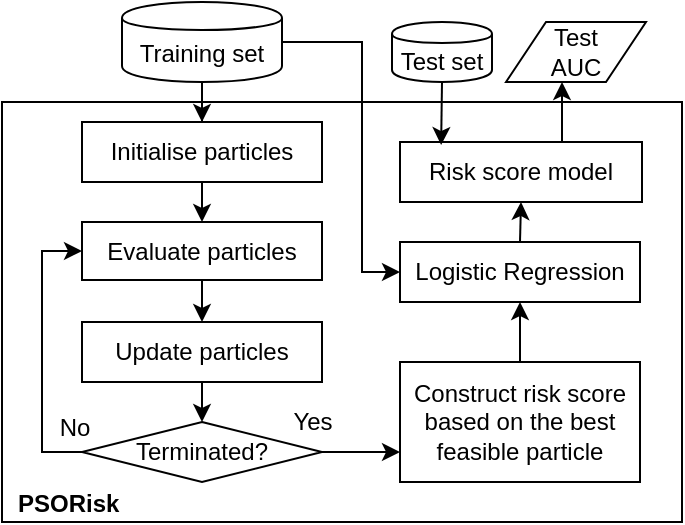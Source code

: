 <mxfile version="13.10.1" type="github"><diagram id="C5RBs43oDa-KdzZeNtuy" name="Page-1"><mxGraphModel dx="616" dy="388" grid="1" gridSize="10" guides="1" tooltips="1" connect="1" arrows="1" fold="1" page="1" pageScale="1" pageWidth="827" pageHeight="1169" math="0" shadow="0"><root><mxCell id="WIyWlLk6GJQsqaUBKTNV-0"/><mxCell id="WIyWlLk6GJQsqaUBKTNV-1" parent="WIyWlLk6GJQsqaUBKTNV-0"/><mxCell id="wrOnfUitt0Zx-drRITcX-30" value="" style="edgeStyle=orthogonalEdgeStyle;rounded=0;orthogonalLoop=1;jettySize=auto;html=1;" edge="1" parent="WIyWlLk6GJQsqaUBKTNV-1" source="1XRyv_CTQ5JVMv3gwWJy-14" target="wrOnfUitt0Zx-drRITcX-22"><mxGeometry relative="1" as="geometry"><Array as="points"><mxPoint x="440" y="80"/><mxPoint x="440" y="80"/></Array></mxGeometry></mxCell><mxCell id="1XRyv_CTQ5JVMv3gwWJy-14" value="Risk score model" style="rounded=0;whiteSpace=wrap;html=1;" parent="WIyWlLk6GJQsqaUBKTNV-1" vertex="1"><mxGeometry x="359" y="90" width="121" height="30" as="geometry"/></mxCell><mxCell id="1XRyv_CTQ5JVMv3gwWJy-9" value="" style="edgeStyle=orthogonalEdgeStyle;rounded=0;orthogonalLoop=1;jettySize=auto;html=1;" parent="WIyWlLk6GJQsqaUBKTNV-1" source="iojIzIpOo88wYW9mNM4O-0" target="wrOnfUitt0Zx-drRITcX-7" edge="1"><mxGeometry relative="1" as="geometry"><mxPoint x="100" y="124" as="targetPoint"/></mxGeometry></mxCell><mxCell id="wrOnfUitt0Zx-drRITcX-26" style="edgeStyle=orthogonalEdgeStyle;rounded=0;orthogonalLoop=1;jettySize=auto;html=1;entryX=0;entryY=0.5;entryDx=0;entryDy=0;" edge="1" parent="WIyWlLk6GJQsqaUBKTNV-1" source="iojIzIpOo88wYW9mNM4O-0" target="wrOnfUitt0Zx-drRITcX-10"><mxGeometry relative="1" as="geometry"><Array as="points"><mxPoint x="340" y="40"/><mxPoint x="340" y="155"/></Array></mxGeometry></mxCell><mxCell id="iojIzIpOo88wYW9mNM4O-0" value="Training set" style="shape=cylinder;whiteSpace=wrap;html=1;boundedLbl=1;backgroundOutline=1;" parent="WIyWlLk6GJQsqaUBKTNV-1" vertex="1"><mxGeometry x="220" y="20" width="80" height="40" as="geometry"/></mxCell><mxCell id="wrOnfUitt0Zx-drRITcX-14" style="edgeStyle=orthogonalEdgeStyle;rounded=0;orthogonalLoop=1;jettySize=auto;html=1;exitX=0;exitY=0.5;exitDx=0;exitDy=0;entryX=0;entryY=0.5;entryDx=0;entryDy=0;" edge="1" parent="WIyWlLk6GJQsqaUBKTNV-1" source="iojIzIpOo88wYW9mNM4O-41" target="wrOnfUitt0Zx-drRITcX-8"><mxGeometry relative="1" as="geometry"><mxPoint x="170" y="140" as="targetPoint"/><Array as="points"><mxPoint x="180" y="245"/><mxPoint x="180" y="145"/></Array></mxGeometry></mxCell><mxCell id="iojIzIpOo88wYW9mNM4O-41" value="Terminated?" style="rhombus;whiteSpace=wrap;html=1;" parent="WIyWlLk6GJQsqaUBKTNV-1" vertex="1"><mxGeometry x="200" y="230" width="120" height="30" as="geometry"/></mxCell><mxCell id="t7T5ftz3e2zgj3kOmSmm-2" value="" style="endArrow=classic;html=1;exitX=0.5;exitY=1;exitDx=0;exitDy=0;" parent="WIyWlLk6GJQsqaUBKTNV-1" source="wrOnfUitt0Zx-drRITcX-9" target="iojIzIpOo88wYW9mNM4O-41" edge="1"><mxGeometry width="50" height="50" relative="1" as="geometry"><mxPoint x="235" y="265" as="sourcePoint"/><mxPoint x="340" y="190" as="targetPoint"/></mxGeometry></mxCell><mxCell id="wrOnfUitt0Zx-drRITcX-19" style="edgeStyle=orthogonalEdgeStyle;rounded=0;orthogonalLoop=1;jettySize=auto;html=1;exitX=0.5;exitY=0;exitDx=0;exitDy=0;entryX=0.5;entryY=1;entryDx=0;entryDy=0;" edge="1" parent="WIyWlLk6GJQsqaUBKTNV-1" source="t7T5ftz3e2zgj3kOmSmm-6" target="wrOnfUitt0Zx-drRITcX-10"><mxGeometry relative="1" as="geometry"/></mxCell><mxCell id="t7T5ftz3e2zgj3kOmSmm-6" value="Construct risk score based on the best feasible particle" style="rounded=0;whiteSpace=wrap;html=1;" parent="WIyWlLk6GJQsqaUBKTNV-1" vertex="1"><mxGeometry x="359" y="200" width="120" height="60" as="geometry"/></mxCell><mxCell id="t7T5ftz3e2zgj3kOmSmm-7" value="" style="edgeStyle=orthogonalEdgeStyle;rounded=0;orthogonalLoop=1;jettySize=auto;html=1;endArrow=classic;endFill=1;strokeColor=#000000;" parent="WIyWlLk6GJQsqaUBKTNV-1" source="iojIzIpOo88wYW9mNM4O-41" edge="1"><mxGeometry relative="1" as="geometry"><mxPoint x="359" y="245" as="targetPoint"/><mxPoint x="320" y="350" as="sourcePoint"/><Array as="points"><mxPoint x="359" y="245"/></Array></mxGeometry></mxCell><mxCell id="t7T5ftz3e2zgj3kOmSmm-8" value="Yes" style="text;html=1;align=center;verticalAlign=middle;resizable=0;points=[];labelBackgroundColor=#ffffff;fontSize=12;" parent="t7T5ftz3e2zgj3kOmSmm-7" vertex="1" connectable="0"><mxGeometry x="-0.341" y="-2" relative="1" as="geometry"><mxPoint x="-18" y="-17" as="offset"/></mxGeometry></mxCell><mxCell id="wrOnfUitt0Zx-drRITcX-28" style="edgeStyle=orthogonalEdgeStyle;rounded=0;orthogonalLoop=1;jettySize=auto;html=1;exitX=0.5;exitY=1;exitDx=0;exitDy=0;entryX=0.17;entryY=0.05;entryDx=0;entryDy=0;entryPerimeter=0;" edge="1" parent="WIyWlLk6GJQsqaUBKTNV-1" source="wrOnfUitt0Zx-drRITcX-4" target="1XRyv_CTQ5JVMv3gwWJy-14"><mxGeometry relative="1" as="geometry"/></mxCell><mxCell id="wrOnfUitt0Zx-drRITcX-4" value="Test set" style="shape=cylinder;whiteSpace=wrap;html=1;boundedLbl=1;backgroundOutline=1;" vertex="1" parent="WIyWlLk6GJQsqaUBKTNV-1"><mxGeometry x="355" y="30" width="50" height="30" as="geometry"/></mxCell><mxCell id="wrOnfUitt0Zx-drRITcX-18" style="edgeStyle=orthogonalEdgeStyle;rounded=0;orthogonalLoop=1;jettySize=auto;html=1;exitX=0.5;exitY=1;exitDx=0;exitDy=0;entryX=0.5;entryY=0;entryDx=0;entryDy=0;" edge="1" parent="WIyWlLk6GJQsqaUBKTNV-1" source="wrOnfUitt0Zx-drRITcX-7" target="wrOnfUitt0Zx-drRITcX-8"><mxGeometry relative="1" as="geometry"/></mxCell><mxCell id="wrOnfUitt0Zx-drRITcX-7" value="Initialise particles" style="rounded=0;whiteSpace=wrap;html=1;" vertex="1" parent="WIyWlLk6GJQsqaUBKTNV-1"><mxGeometry x="200" y="80" width="120" height="30" as="geometry"/></mxCell><mxCell id="wrOnfUitt0Zx-drRITcX-17" style="edgeStyle=orthogonalEdgeStyle;rounded=0;orthogonalLoop=1;jettySize=auto;html=1;exitX=0.5;exitY=1;exitDx=0;exitDy=0;entryX=0.5;entryY=0;entryDx=0;entryDy=0;" edge="1" parent="WIyWlLk6GJQsqaUBKTNV-1" source="wrOnfUitt0Zx-drRITcX-8" target="wrOnfUitt0Zx-drRITcX-9"><mxGeometry relative="1" as="geometry"/></mxCell><mxCell id="wrOnfUitt0Zx-drRITcX-8" value="Evaluate particles" style="rounded=0;whiteSpace=wrap;html=1;" vertex="1" parent="WIyWlLk6GJQsqaUBKTNV-1"><mxGeometry x="200" y="130" width="120" height="29" as="geometry"/></mxCell><mxCell id="wrOnfUitt0Zx-drRITcX-9" value="Update particles" style="rounded=0;whiteSpace=wrap;html=1;" vertex="1" parent="WIyWlLk6GJQsqaUBKTNV-1"><mxGeometry x="200" y="180" width="120" height="30" as="geometry"/></mxCell><mxCell id="wrOnfUitt0Zx-drRITcX-20" style="edgeStyle=orthogonalEdgeStyle;rounded=0;orthogonalLoop=1;jettySize=auto;html=1;exitX=0.5;exitY=0;exitDx=0;exitDy=0;entryX=0.5;entryY=1;entryDx=0;entryDy=0;" edge="1" parent="WIyWlLk6GJQsqaUBKTNV-1" source="wrOnfUitt0Zx-drRITcX-10" target="1XRyv_CTQ5JVMv3gwWJy-14"><mxGeometry relative="1" as="geometry"/></mxCell><mxCell id="wrOnfUitt0Zx-drRITcX-10" value="Logistic Regression" style="rounded=0;whiteSpace=wrap;html=1;" vertex="1" parent="WIyWlLk6GJQsqaUBKTNV-1"><mxGeometry x="359" y="140" width="120" height="30" as="geometry"/></mxCell><mxCell id="wrOnfUitt0Zx-drRITcX-16" value="No" style="text;html=1;align=center;verticalAlign=middle;resizable=0;points=[];labelBackgroundColor=#ffffff;fontSize=12;" vertex="1" connectable="0" parent="WIyWlLk6GJQsqaUBKTNV-1"><mxGeometry x="250" y="245" as="geometry"><mxPoint x="-54" y="-12" as="offset"/></mxGeometry></mxCell><mxCell id="wrOnfUitt0Zx-drRITcX-22" value="Test &lt;br&gt;AUC" style="shape=parallelogram;perimeter=parallelogramPerimeter;whiteSpace=wrap;html=1;fixedSize=1;" vertex="1" parent="WIyWlLk6GJQsqaUBKTNV-1"><mxGeometry x="412" y="30" width="70" height="30" as="geometry"/></mxCell><mxCell id="wrOnfUitt0Zx-drRITcX-33" value="PSORisk" style="rounded=0;whiteSpace=wrap;html=1;fillColor=none;align=left;verticalAlign=bottom;fontStyle=1;spacingLeft=6;" vertex="1" parent="WIyWlLk6GJQsqaUBKTNV-1"><mxGeometry x="160" y="70" width="340" height="210" as="geometry"/></mxCell></root></mxGraphModel></diagram></mxfile>